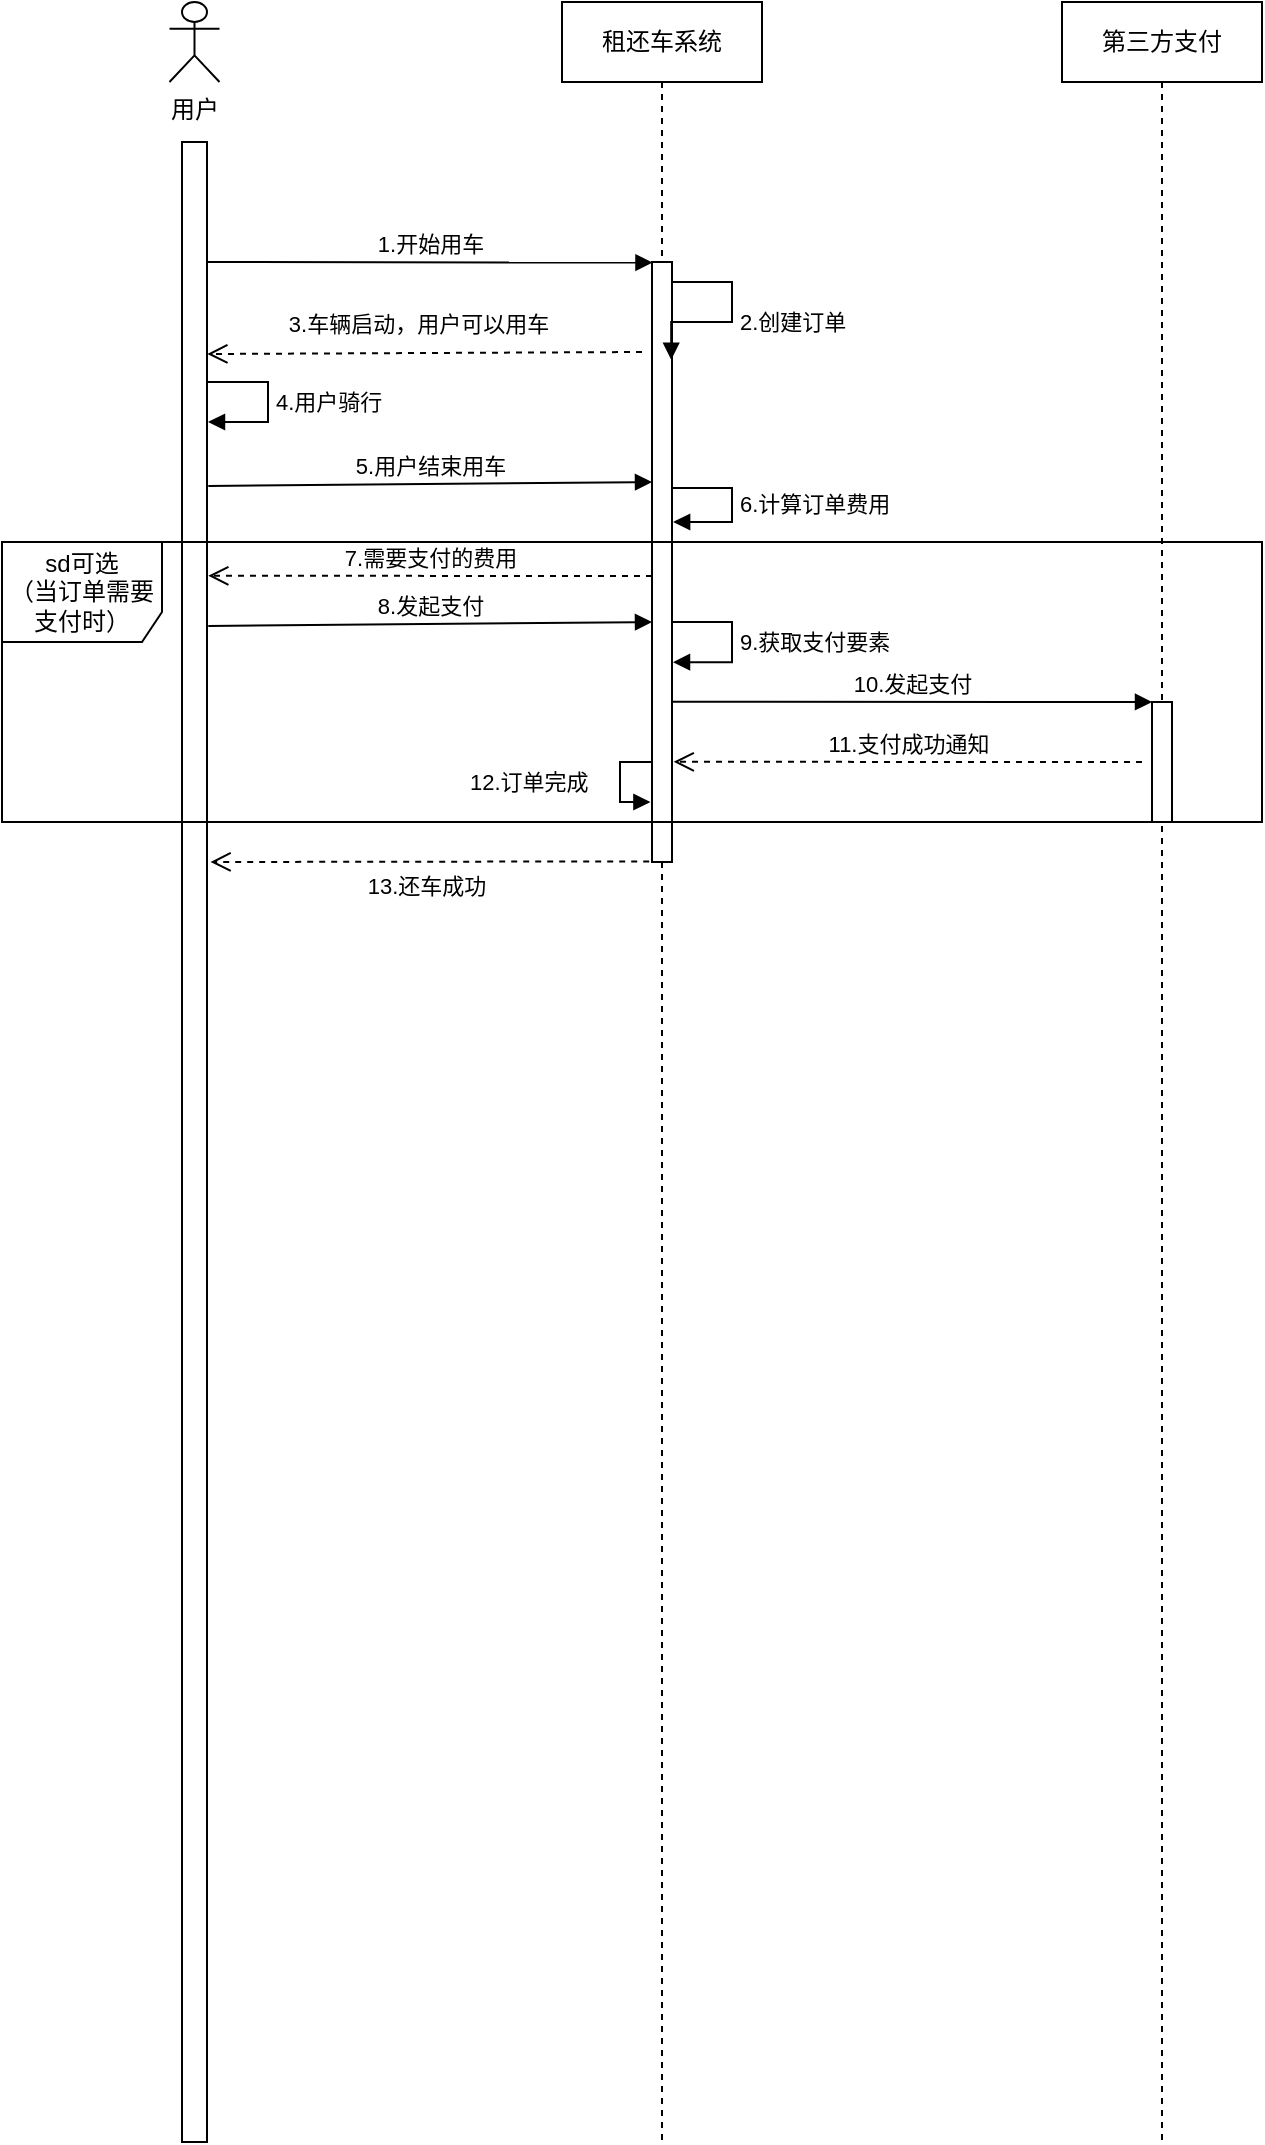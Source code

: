 <mxfile version="20.3.6" type="github">
  <diagram name="Page-1" id="e7e014a7-5840-1c2e-5031-d8a46d1fe8dd">
    <mxGraphModel dx="716" dy="339" grid="1" gridSize="10" guides="1" tooltips="1" connect="1" arrows="1" fold="1" page="1" pageScale="1" pageWidth="1169" pageHeight="826" background="none" math="0" shadow="0">
      <root>
        <mxCell id="0" />
        <mxCell id="1" parent="0" />
        <mxCell id="WvZBQDgYZqjS6zcWc7SF-47" value="" style="html=1;points=[];perimeter=orthogonalPerimeter;" vertex="1" parent="1">
          <mxGeometry x="110" y="210" width="12.5" height="1000" as="geometry" />
        </mxCell>
        <mxCell id="WvZBQDgYZqjS6zcWc7SF-48" value="租还车系统" style="shape=umlLifeline;perimeter=lifelinePerimeter;whiteSpace=wrap;html=1;container=1;collapsible=0;recursiveResize=0;outlineConnect=0;" vertex="1" parent="1">
          <mxGeometry x="300" y="140" width="100" height="1070" as="geometry" />
        </mxCell>
        <mxCell id="WvZBQDgYZqjS6zcWc7SF-56" value="" style="html=1;points=[];perimeter=orthogonalPerimeter;" vertex="1" parent="WvZBQDgYZqjS6zcWc7SF-48">
          <mxGeometry x="45" y="130" width="10" height="300" as="geometry" />
        </mxCell>
        <mxCell id="WvZBQDgYZqjS6zcWc7SF-67" value="" style="html=1;points=[];perimeter=orthogonalPerimeter;" vertex="1" parent="WvZBQDgYZqjS6zcWc7SF-48">
          <mxGeometry x="50" y="160" width="10" as="geometry" />
        </mxCell>
        <mxCell id="WvZBQDgYZqjS6zcWc7SF-68" value="2.创建订单" style="edgeStyle=orthogonalEdgeStyle;html=1;align=left;spacingLeft=2;endArrow=block;rounded=0;entryX=0.96;entryY=0.163;entryDx=0;entryDy=0;entryPerimeter=0;" edge="1" target="WvZBQDgYZqjS6zcWc7SF-56" parent="WvZBQDgYZqjS6zcWc7SF-48">
          <mxGeometry relative="1" as="geometry">
            <mxPoint x="55" y="140" as="sourcePoint" />
            <Array as="points">
              <mxPoint x="85" y="140" />
              <mxPoint x="85" y="160" />
              <mxPoint x="55" y="160" />
            </Array>
          </mxGeometry>
        </mxCell>
        <mxCell id="WvZBQDgYZqjS6zcWc7SF-73" value="" style="html=1;points=[];perimeter=orthogonalPerimeter;" vertex="1" parent="WvZBQDgYZqjS6zcWc7SF-48">
          <mxGeometry x="50" y="260" width="10" as="geometry" />
        </mxCell>
        <mxCell id="WvZBQDgYZqjS6zcWc7SF-74" value="6.计算订单费用" style="edgeStyle=orthogonalEdgeStyle;html=1;align=left;spacingLeft=2;endArrow=block;rounded=0;entryX=0.556;entryY=0;entryDx=0;entryDy=0;entryPerimeter=0;" edge="1" target="WvZBQDgYZqjS6zcWc7SF-73" parent="WvZBQDgYZqjS6zcWc7SF-48">
          <mxGeometry relative="1" as="geometry">
            <mxPoint x="55" y="243" as="sourcePoint" />
            <Array as="points">
              <mxPoint x="85" y="243" />
              <mxPoint x="85" y="260" />
            </Array>
            <mxPoint x="60" y="260" as="targetPoint" />
          </mxGeometry>
        </mxCell>
        <mxCell id="WvZBQDgYZqjS6zcWc7SF-75" value="7.需要支付的费用" style="html=1;verticalAlign=bottom;endArrow=open;dashed=1;endSize=8;rounded=0;entryX=1.051;entryY=0.212;entryDx=0;entryDy=0;entryPerimeter=0;" edge="1" parent="WvZBQDgYZqjS6zcWc7SF-48">
          <mxGeometry relative="1" as="geometry">
            <mxPoint x="45" y="287" as="sourcePoint" />
            <mxPoint x="-176.862" y="286.88" as="targetPoint" />
          </mxGeometry>
        </mxCell>
        <mxCell id="WvZBQDgYZqjS6zcWc7SF-79" value="" style="html=1;points=[];perimeter=orthogonalPerimeter;" vertex="1" parent="WvZBQDgYZqjS6zcWc7SF-48">
          <mxGeometry x="50" y="330" width="10" as="geometry" />
        </mxCell>
        <mxCell id="WvZBQDgYZqjS6zcWc7SF-80" value="9.获取支付要素" style="edgeStyle=orthogonalEdgeStyle;html=1;align=left;spacingLeft=2;endArrow=block;rounded=0;entryX=1.051;entryY=0.667;entryDx=0;entryDy=0;entryPerimeter=0;" edge="1" target="WvZBQDgYZqjS6zcWc7SF-56" parent="WvZBQDgYZqjS6zcWc7SF-48">
          <mxGeometry relative="1" as="geometry">
            <mxPoint x="55" y="310" as="sourcePoint" />
            <Array as="points">
              <mxPoint x="85" y="310" />
              <mxPoint x="85" y="330" />
            </Array>
            <mxPoint x="60" y="330" as="targetPoint" />
          </mxGeometry>
        </mxCell>
        <mxCell id="WvZBQDgYZqjS6zcWc7SF-81" value="10.发起支付" style="html=1;verticalAlign=bottom;endArrow=block;rounded=0;exitX=1.029;exitY=0.733;exitDx=0;exitDy=0;exitPerimeter=0;" edge="1" parent="WvZBQDgYZqjS6zcWc7SF-48" source="WvZBQDgYZqjS6zcWc7SF-56">
          <mxGeometry width="80" relative="1" as="geometry">
            <mxPoint x="60" y="350" as="sourcePoint" />
            <mxPoint x="295" y="350" as="targetPoint" />
          </mxGeometry>
        </mxCell>
        <mxCell id="WvZBQDgYZqjS6zcWc7SF-85" value="" style="html=1;points=[];perimeter=orthogonalPerimeter;" vertex="1" parent="WvZBQDgYZqjS6zcWc7SF-48">
          <mxGeometry x="30" y="400" width="10" as="geometry" />
        </mxCell>
        <mxCell id="WvZBQDgYZqjS6zcWc7SF-86" value="12.订单完成" style="edgeStyle=orthogonalEdgeStyle;html=1;align=left;spacingLeft=2;endArrow=block;rounded=0;entryX=-0.079;entryY=0.9;entryDx=0;entryDy=0;entryPerimeter=0;" edge="1" parent="WvZBQDgYZqjS6zcWc7SF-48">
          <mxGeometry x="0.015" y="-79" relative="1" as="geometry">
            <mxPoint x="45" y="380" as="sourcePoint" />
            <Array as="points">
              <mxPoint x="29" y="380" />
              <mxPoint x="29" y="400" />
            </Array>
            <mxPoint x="44.21" y="400" as="targetPoint" />
            <mxPoint as="offset" />
          </mxGeometry>
        </mxCell>
        <mxCell id="WvZBQDgYZqjS6zcWc7SF-49" value="第三方支付" style="shape=umlLifeline;perimeter=lifelinePerimeter;whiteSpace=wrap;html=1;container=1;collapsible=0;recursiveResize=0;outlineConnect=0;" vertex="1" parent="1">
          <mxGeometry x="550" y="140" width="100" height="1070" as="geometry" />
        </mxCell>
        <mxCell id="WvZBQDgYZqjS6zcWc7SF-82" value="" style="html=1;points=[];perimeter=orthogonalPerimeter;" vertex="1" parent="WvZBQDgYZqjS6zcWc7SF-49">
          <mxGeometry x="45" y="350" width="10" height="60" as="geometry" />
        </mxCell>
        <mxCell id="WvZBQDgYZqjS6zcWc7SF-52" value="用户" style="shape=umlActor;verticalLabelPosition=bottom;verticalAlign=top;html=1;" vertex="1" parent="1">
          <mxGeometry x="103.75" y="140" width="25" height="40" as="geometry" />
        </mxCell>
        <mxCell id="WvZBQDgYZqjS6zcWc7SF-59" value="1.开始用车" style="html=1;verticalAlign=bottom;endArrow=block;rounded=0;entryX=0.024;entryY=0.001;entryDx=0;entryDy=0;entryPerimeter=0;" edge="1" parent="1" target="WvZBQDgYZqjS6zcWc7SF-56">
          <mxGeometry width="80" relative="1" as="geometry">
            <mxPoint x="122.5" y="270" as="sourcePoint" />
            <mxPoint x="340" y="270" as="targetPoint" />
          </mxGeometry>
        </mxCell>
        <mxCell id="WvZBQDgYZqjS6zcWc7SF-69" value="3.车辆启动，用户可以用车" style="html=1;verticalAlign=bottom;endArrow=open;dashed=1;endSize=8;rounded=0;entryX=1.013;entryY=0.106;entryDx=0;entryDy=0;entryPerimeter=0;" edge="1" parent="1" target="WvZBQDgYZqjS6zcWc7SF-47">
          <mxGeometry x="0.031" y="-6" relative="1" as="geometry">
            <mxPoint x="340" y="315" as="sourcePoint" />
            <mxPoint x="220" y="280" as="targetPoint" />
            <mxPoint as="offset" />
          </mxGeometry>
        </mxCell>
        <mxCell id="WvZBQDgYZqjS6zcWc7SF-70" value="" style="html=1;points=[];perimeter=orthogonalPerimeter;" vertex="1" parent="1">
          <mxGeometry x="118" y="350" width="10" as="geometry" />
        </mxCell>
        <mxCell id="WvZBQDgYZqjS6zcWc7SF-71" value="4.用户骑行" style="edgeStyle=orthogonalEdgeStyle;html=1;align=left;spacingLeft=2;endArrow=block;rounded=0;" edge="1" parent="1">
          <mxGeometry relative="1" as="geometry">
            <mxPoint x="123" y="330" as="sourcePoint" />
            <Array as="points">
              <mxPoint x="153" y="330" />
              <mxPoint x="153" y="350" />
            </Array>
            <mxPoint x="123" y="350" as="targetPoint" />
          </mxGeometry>
        </mxCell>
        <mxCell id="WvZBQDgYZqjS6zcWc7SF-72" value="5.用户结束用车" style="html=1;verticalAlign=bottom;endArrow=block;rounded=0;exitX=1.051;exitY=0.172;exitDx=0;exitDy=0;exitPerimeter=0;" edge="1" parent="1" source="WvZBQDgYZqjS6zcWc7SF-47">
          <mxGeometry width="80" relative="1" as="geometry">
            <mxPoint x="128.3" y="380.28" as="sourcePoint" />
            <mxPoint x="345" y="380" as="targetPoint" />
          </mxGeometry>
        </mxCell>
        <mxCell id="WvZBQDgYZqjS6zcWc7SF-76" value="8.发起支付" style="html=1;verticalAlign=bottom;endArrow=block;rounded=0;exitX=1.051;exitY=0.242;exitDx=0;exitDy=0;exitPerimeter=0;" edge="1" parent="1" source="WvZBQDgYZqjS6zcWc7SF-47">
          <mxGeometry width="80" relative="1" as="geometry">
            <mxPoint x="127.5" y="450" as="sourcePoint" />
            <mxPoint x="345" y="450" as="targetPoint" />
          </mxGeometry>
        </mxCell>
        <mxCell id="WvZBQDgYZqjS6zcWc7SF-83" value="11.支付成功通知" style="html=1;verticalAlign=bottom;endArrow=open;dashed=1;endSize=8;rounded=0;entryX=1.084;entryY=0.833;entryDx=0;entryDy=0;entryPerimeter=0;" edge="1" parent="1" target="WvZBQDgYZqjS6zcWc7SF-56">
          <mxGeometry relative="1" as="geometry">
            <mxPoint x="590" y="520" as="sourcePoint" />
            <mxPoint x="360" y="520" as="targetPoint" />
          </mxGeometry>
        </mxCell>
        <mxCell id="WvZBQDgYZqjS6zcWc7SF-87" value="13.还车成功" style="html=1;verticalAlign=bottom;endArrow=open;dashed=1;endSize=8;rounded=0;exitX=-0.14;exitY=0.999;exitDx=0;exitDy=0;exitPerimeter=0;entryX=1.141;entryY=0.36;entryDx=0;entryDy=0;entryPerimeter=0;" edge="1" parent="1" source="WvZBQDgYZqjS6zcWc7SF-56" target="WvZBQDgYZqjS6zcWc7SF-47">
          <mxGeometry x="0.016" y="21" relative="1" as="geometry">
            <mxPoint x="340" y="549" as="sourcePoint" />
            <mxPoint x="130" y="570" as="targetPoint" />
            <Array as="points" />
            <mxPoint as="offset" />
          </mxGeometry>
        </mxCell>
        <mxCell id="WvZBQDgYZqjS6zcWc7SF-91" value="sd可选&lt;br&gt;（当订单需要支付时）" style="shape=umlFrame;whiteSpace=wrap;html=1;width=80;height=50;" vertex="1" parent="1">
          <mxGeometry x="20" y="410" width="630" height="140" as="geometry" />
        </mxCell>
      </root>
    </mxGraphModel>
  </diagram>
</mxfile>
